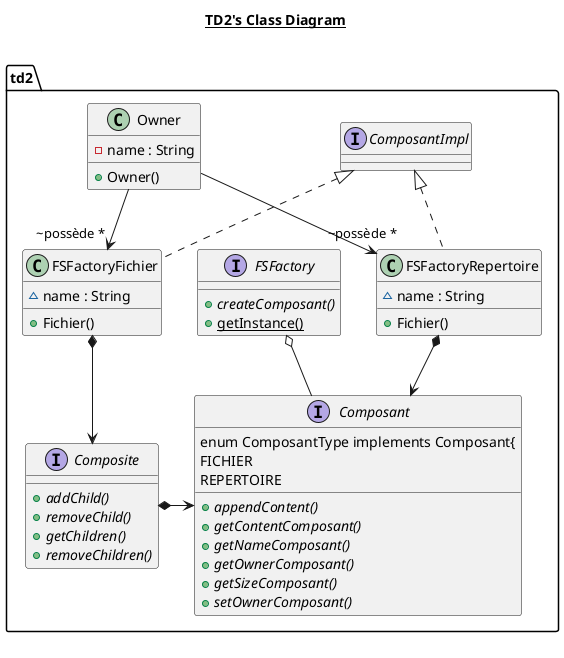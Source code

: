@startuml

title __TD2's Class Diagram__\n
package td2 {


    interface Composant {
        {abstract} + appendContent()
        {abstract} + getContentComposant()
        {abstract} + getNameComposant()
        {abstract} + getOwnerComposant()
        {abstract} + getSizeComposant()
        {abstract} + setOwnerComposant()


    enum ComposantType implements Composant{
      FICHIER
      REPERTOIRE
    }


    interface Composite {
        {abstract} + addChild()
        {abstract} + removeChild()
        {abstract} + getChildren()
        {abstract} + removeChildren()
    }

    interface FSFactory {
        {abstract} + createComposant()
        {static} + getInstance()
    }


    class FSFactoryFichier implements ComposantImpl{
        ~ name : String
        + Fichier()
    }

    class FSFactoryRepertoire implements ComposantImpl{
        ~ name : String
        + Fichier()
    }


    class Owner {
        - name : String
        + Owner()
    }

   FSFactory o-- Composant
   FSFactoryFichier *--> Composite
   FSFactoryRepertoire *--> Composant
   Owner  --> "~possède *" FSFactoryFichier
   Owner  --> "~possède *" FSFactoryRepertoire
   Composite *-> Composant


right footer

endfooter

@enduml
